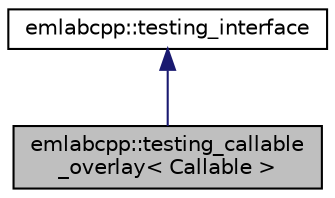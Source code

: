 digraph "emlabcpp::testing_callable_overlay&lt; Callable &gt;"
{
 // LATEX_PDF_SIZE
  edge [fontname="Helvetica",fontsize="10",labelfontname="Helvetica",labelfontsize="10"];
  node [fontname="Helvetica",fontsize="10",shape=record];
  Node1 [label="emlabcpp::testing_callable\l_overlay\< Callable \>",height=0.2,width=0.4,color="black", fillcolor="grey75", style="filled", fontcolor="black",tooltip=" "];
  Node2 -> Node1 [dir="back",color="midnightblue",fontsize="10",style="solid",fontname="Helvetica"];
  Node2 [label="emlabcpp::testing_interface",height=0.2,width=0.4,color="black", fillcolor="white", style="filled",URL="$classemlabcpp_1_1testing__interface.html",tooltip=" "];
}
